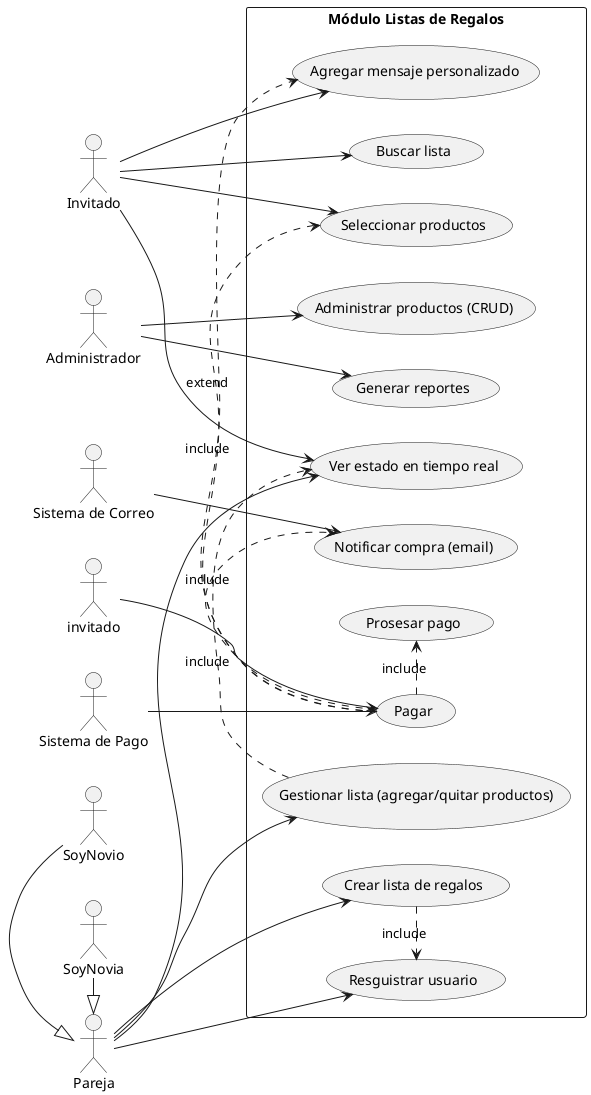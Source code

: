 @startuml useCaseDiagram
left to right direction

' Actores principales
actor Pareja
actor SoyNovia
actor SoyNovio
actor Invitado
actor Administrador
actor Pago as "Sistema de Pago"
actor Mail as "Sistema de Correo"

' Generalización de actores
SoyNovia -|> Pareja
SoyNovio -|> Pareja

rectangle "Módulo Listas de Regalos" {
  usecase UC1 as "Crear lista de regalos"
  usecase UC2 as "Gestionar lista (agregar/quitar productos)"
  usecase UC3 as "Ver estado en tiempo real"
  usecase UC4 as "Buscar lista"
  usecase UC5a as "Seleccionar productos"
  usecase UC5b as "Pagar"
  usecase UC5c as "Prosesar pago"
  usecase UC6 as "Agregar mensaje personalizado"
  usecase UC7 as "Notificar compra (email)"
  usecase UC8 as "Administrar productos (CRUD)"
  usecase UC9 as "Generar reportes"
  usecase UC10 as "Resguistrar usuario"
}

' Relaciones de Pareja
Pareja --> UC10
Pareja --> UC1
Pareja --> UC2
Pareja --> UC3

' Relaciones de Invitado
Invitado --> UC4
Invitado --> UC5a
invitado --> UC5b
Invitado --> UC6
Invitado --> UC3

' Relaciones de Administrador
Administrador --> UC8
Administrador --> UC9

' Sistemas externos
Pago --> UC5b
Mail --> UC7

' Dependencias
UC1 .> UC10 : include
UC2 .> UC3 : include
UC5b .> UC5a : include
UC5b .> UC5c : include
UC5b .> UC6 : extend
UC5b .> UC7 : include

' fin del sistema uml
@enduml

